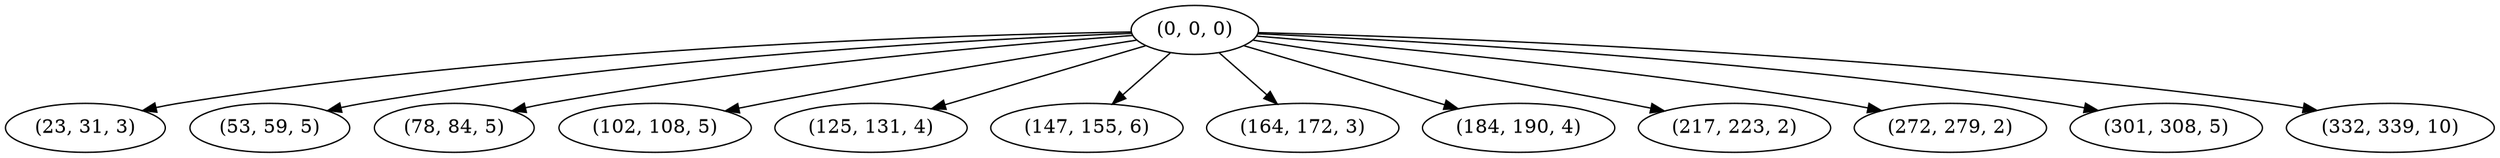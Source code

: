 digraph tree {
    "(0, 0, 0)";
    "(23, 31, 3)";
    "(53, 59, 5)";
    "(78, 84, 5)";
    "(102, 108, 5)";
    "(125, 131, 4)";
    "(147, 155, 6)";
    "(164, 172, 3)";
    "(184, 190, 4)";
    "(217, 223, 2)";
    "(272, 279, 2)";
    "(301, 308, 5)";
    "(332, 339, 10)";
    "(0, 0, 0)" -> "(23, 31, 3)";
    "(0, 0, 0)" -> "(53, 59, 5)";
    "(0, 0, 0)" -> "(78, 84, 5)";
    "(0, 0, 0)" -> "(102, 108, 5)";
    "(0, 0, 0)" -> "(125, 131, 4)";
    "(0, 0, 0)" -> "(147, 155, 6)";
    "(0, 0, 0)" -> "(164, 172, 3)";
    "(0, 0, 0)" -> "(184, 190, 4)";
    "(0, 0, 0)" -> "(217, 223, 2)";
    "(0, 0, 0)" -> "(272, 279, 2)";
    "(0, 0, 0)" -> "(301, 308, 5)";
    "(0, 0, 0)" -> "(332, 339, 10)";
}
